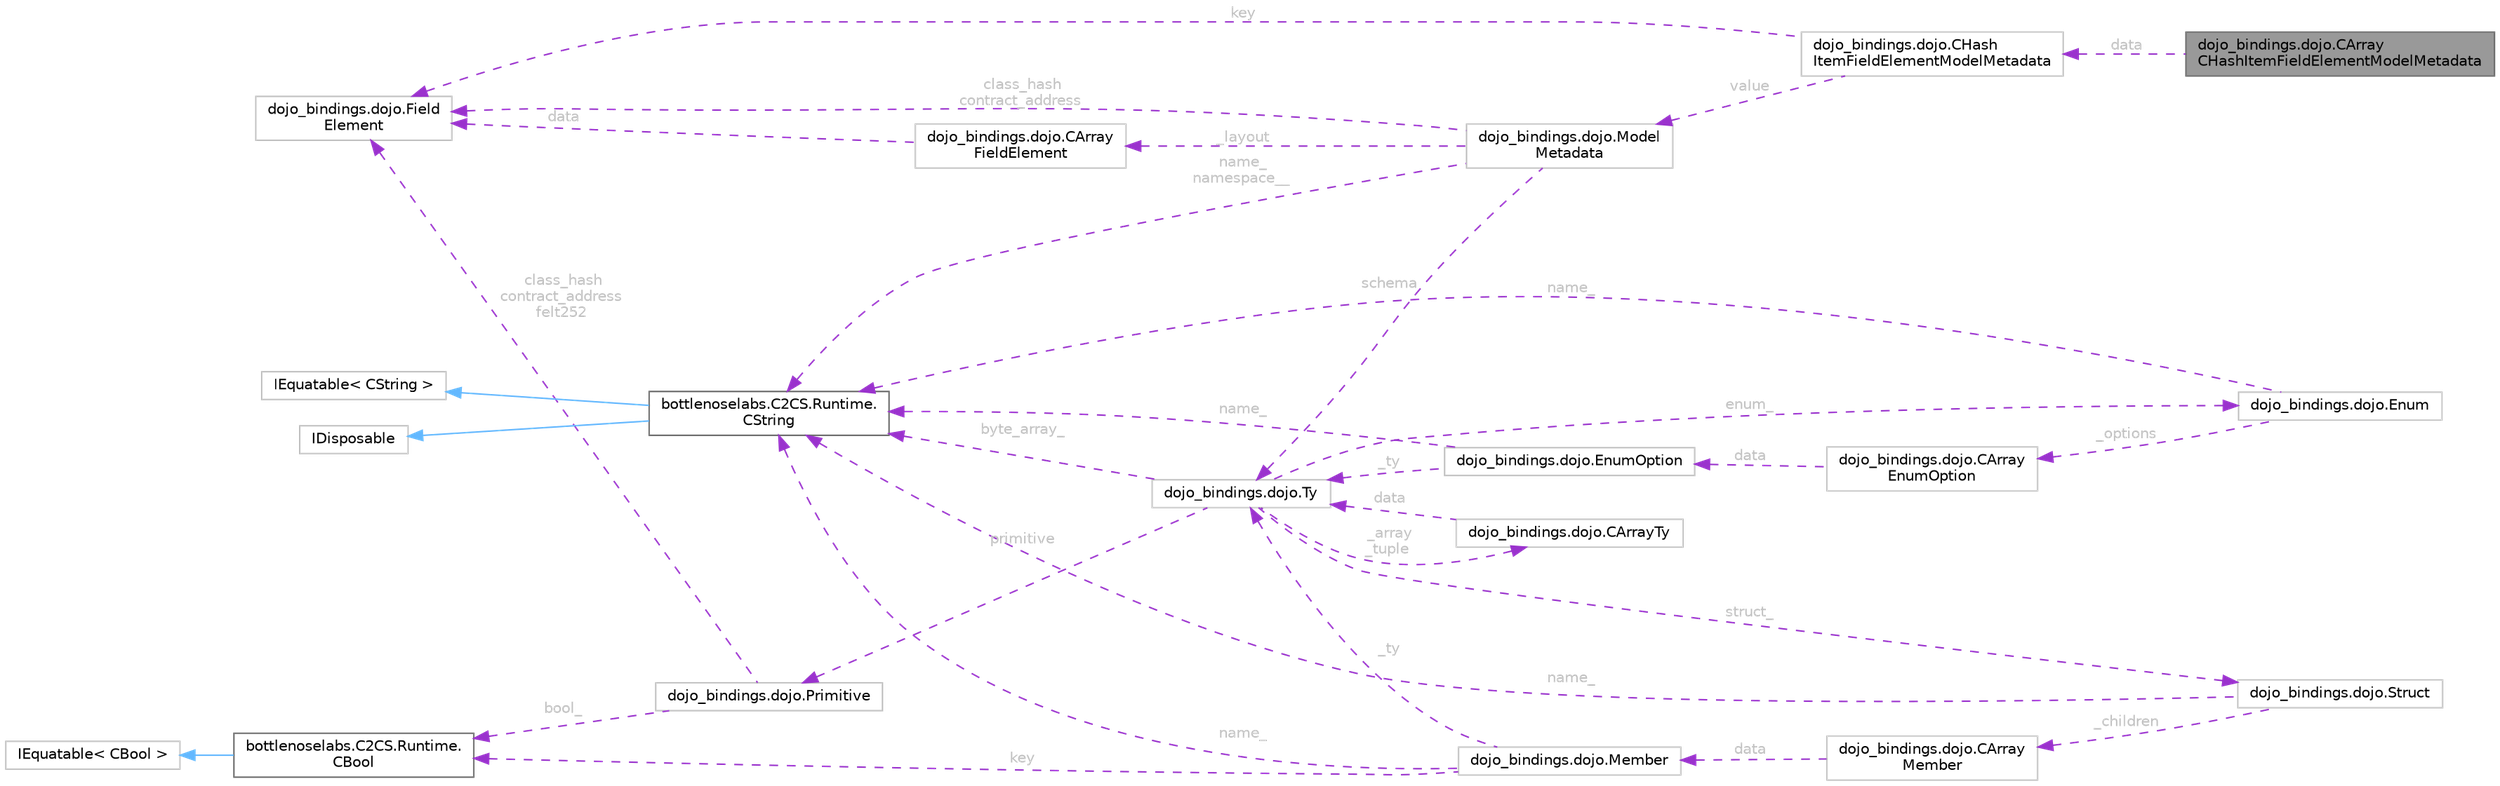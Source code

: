 digraph "dojo_bindings.dojo.CArrayCHashItemFieldElementModelMetadata"
{
 // LATEX_PDF_SIZE
  bgcolor="transparent";
  edge [fontname=Helvetica,fontsize=10,labelfontname=Helvetica,labelfontsize=10];
  node [fontname=Helvetica,fontsize=10,shape=box,height=0.2,width=0.4];
  rankdir="LR";
  Node1 [id="Node000001",label="dojo_bindings.dojo.CArray\lCHashItemFieldElementModelMetadata",height=0.2,width=0.4,color="gray40", fillcolor="grey60", style="filled", fontcolor="black",tooltip=" "];
  Node2 -> Node1 [id="edge1_Node000001_Node000002",dir="back",color="darkorchid3",style="dashed",tooltip=" ",label=" data",fontcolor="grey" ];
  Node2 [id="Node000002",label="dojo_bindings.dojo.CHash\lItemFieldElementModelMetadata",height=0.2,width=0.4,color="grey75", fillcolor="white", style="filled",URL="$structdojo__bindings_1_1dojo_1_1_c_hash_item_field_element_model_metadata.html",tooltip=" "];
  Node3 -> Node2 [id="edge2_Node000002_Node000003",dir="back",color="darkorchid3",style="dashed",tooltip=" ",label=" key",fontcolor="grey" ];
  Node3 [id="Node000003",label="dojo_bindings.dojo.Field\lElement",height=0.2,width=0.4,color="grey75", fillcolor="white", style="filled",URL="$structdojo__bindings_1_1dojo_1_1_field_element.html",tooltip=" "];
  Node4 -> Node2 [id="edge3_Node000002_Node000004",dir="back",color="darkorchid3",style="dashed",tooltip=" ",label=" value",fontcolor="grey" ];
  Node4 [id="Node000004",label="dojo_bindings.dojo.Model\lMetadata",height=0.2,width=0.4,color="grey75", fillcolor="white", style="filled",URL="$structdojo__bindings_1_1dojo_1_1_model_metadata.html",tooltip=" "];
  Node5 -> Node4 [id="edge4_Node000004_Node000005",dir="back",color="darkorchid3",style="dashed",tooltip=" ",label=" schema",fontcolor="grey" ];
  Node5 [id="Node000005",label="dojo_bindings.dojo.Ty",height=0.2,width=0.4,color="grey75", fillcolor="white", style="filled",URL="$structdojo__bindings_1_1dojo_1_1_ty.html",tooltip=" "];
  Node6 -> Node5 [id="edge5_Node000005_Node000006",dir="back",color="darkorchid3",style="dashed",tooltip=" ",label=" struct_",fontcolor="grey" ];
  Node6 [id="Node000006",label="dojo_bindings.dojo.Struct",height=0.2,width=0.4,color="grey75", fillcolor="white", style="filled",URL="$structdojo__bindings_1_1dojo_1_1_struct.html",tooltip=" "];
  Node7 -> Node6 [id="edge6_Node000006_Node000007",dir="back",color="darkorchid3",style="dashed",tooltip=" ",label=" name_",fontcolor="grey" ];
  Node7 [id="Node000007",label="bottlenoselabs.C2CS.Runtime.\lCString",height=0.2,width=0.4,color="gray40", fillcolor="white", style="filled",URL="$structbottlenoselabs_1_1_c2_c_s_1_1_runtime_1_1_c_string.html",tooltip="A pointer value type of bytes that represent a string; the C type char*."];
  Node8 -> Node7 [id="edge7_Node000007_Node000008",dir="back",color="steelblue1",style="solid",tooltip=" "];
  Node8 [id="Node000008",label="IEquatable\< CString \>",height=0.2,width=0.4,color="grey75", fillcolor="white", style="filled",tooltip=" "];
  Node9 -> Node7 [id="edge8_Node000007_Node000009",dir="back",color="steelblue1",style="solid",tooltip=" "];
  Node9 [id="Node000009",label="IDisposable",height=0.2,width=0.4,color="grey75", fillcolor="white", style="filled",tooltip=" "];
  Node10 -> Node6 [id="edge9_Node000006_Node000010",dir="back",color="darkorchid3",style="dashed",tooltip=" ",label=" _children",fontcolor="grey" ];
  Node10 [id="Node000010",label="dojo_bindings.dojo.CArray\lMember",height=0.2,width=0.4,color="grey75", fillcolor="white", style="filled",URL="$structdojo__bindings_1_1dojo_1_1_c_array_member.html",tooltip=" "];
  Node11 -> Node10 [id="edge10_Node000010_Node000011",dir="back",color="darkorchid3",style="dashed",tooltip=" ",label=" data",fontcolor="grey" ];
  Node11 [id="Node000011",label="dojo_bindings.dojo.Member",height=0.2,width=0.4,color="grey75", fillcolor="white", style="filled",URL="$structdojo__bindings_1_1dojo_1_1_member.html",tooltip=" "];
  Node7 -> Node11 [id="edge11_Node000011_Node000007",dir="back",color="darkorchid3",style="dashed",tooltip=" ",label=" name_",fontcolor="grey" ];
  Node5 -> Node11 [id="edge12_Node000011_Node000005",dir="back",color="darkorchid3",style="dashed",tooltip=" ",label=" _ty",fontcolor="grey" ];
  Node12 -> Node11 [id="edge13_Node000011_Node000012",dir="back",color="darkorchid3",style="dashed",tooltip=" ",label=" key",fontcolor="grey" ];
  Node12 [id="Node000012",label="bottlenoselabs.C2CS.Runtime.\lCBool",height=0.2,width=0.4,color="gray40", fillcolor="white", style="filled",URL="$structbottlenoselabs_1_1_c2_c_s_1_1_runtime_1_1_c_bool.html",tooltip="A boolean value type with the same memory layout as a byte in both managed and unmanaged contexts; eq..."];
  Node13 -> Node12 [id="edge14_Node000012_Node000013",dir="back",color="steelblue1",style="solid",tooltip=" "];
  Node13 [id="Node000013",label="IEquatable\< CBool \>",height=0.2,width=0.4,color="grey75", fillcolor="white", style="filled",tooltip=" "];
  Node14 -> Node5 [id="edge15_Node000005_Node000014",dir="back",color="darkorchid3",style="dashed",tooltip=" ",label=" primitive",fontcolor="grey" ];
  Node14 [id="Node000014",label="dojo_bindings.dojo.Primitive",height=0.2,width=0.4,color="grey75", fillcolor="white", style="filled",URL="$structdojo__bindings_1_1dojo_1_1_primitive.html",tooltip=" "];
  Node12 -> Node14 [id="edge16_Node000014_Node000012",dir="back",color="darkorchid3",style="dashed",tooltip=" ",label=" bool_",fontcolor="grey" ];
  Node3 -> Node14 [id="edge17_Node000014_Node000003",dir="back",color="darkorchid3",style="dashed",tooltip=" ",label=" class_hash\ncontract_address\nfelt252",fontcolor="grey" ];
  Node15 -> Node5 [id="edge18_Node000005_Node000015",dir="back",color="darkorchid3",style="dashed",tooltip=" ",label=" enum_",fontcolor="grey" ];
  Node15 [id="Node000015",label="dojo_bindings.dojo.Enum",height=0.2,width=0.4,color="grey75", fillcolor="white", style="filled",URL="$structdojo__bindings_1_1dojo_1_1_enum.html",tooltip=" "];
  Node7 -> Node15 [id="edge19_Node000015_Node000007",dir="back",color="darkorchid3",style="dashed",tooltip=" ",label=" name_",fontcolor="grey" ];
  Node16 -> Node15 [id="edge20_Node000015_Node000016",dir="back",color="darkorchid3",style="dashed",tooltip=" ",label=" _options",fontcolor="grey" ];
  Node16 [id="Node000016",label="dojo_bindings.dojo.CArray\lEnumOption",height=0.2,width=0.4,color="grey75", fillcolor="white", style="filled",URL="$structdojo__bindings_1_1dojo_1_1_c_array_enum_option.html",tooltip=" "];
  Node17 -> Node16 [id="edge21_Node000016_Node000017",dir="back",color="darkorchid3",style="dashed",tooltip=" ",label=" data",fontcolor="grey" ];
  Node17 [id="Node000017",label="dojo_bindings.dojo.EnumOption",height=0.2,width=0.4,color="grey75", fillcolor="white", style="filled",URL="$structdojo__bindings_1_1dojo_1_1_enum_option.html",tooltip=" "];
  Node7 -> Node17 [id="edge22_Node000017_Node000007",dir="back",color="darkorchid3",style="dashed",tooltip=" ",label=" name_",fontcolor="grey" ];
  Node5 -> Node17 [id="edge23_Node000017_Node000005",dir="back",color="darkorchid3",style="dashed",tooltip=" ",label=" _ty",fontcolor="grey" ];
  Node18 -> Node5 [id="edge24_Node000005_Node000018",dir="back",color="darkorchid3",style="dashed",tooltip=" ",label=" _array\n_tuple",fontcolor="grey" ];
  Node18 [id="Node000018",label="dojo_bindings.dojo.CArrayTy",height=0.2,width=0.4,color="grey75", fillcolor="white", style="filled",URL="$structdojo__bindings_1_1dojo_1_1_c_array_ty.html",tooltip=" "];
  Node5 -> Node18 [id="edge25_Node000018_Node000005",dir="back",color="darkorchid3",style="dashed",tooltip=" ",label=" data",fontcolor="grey" ];
  Node7 -> Node5 [id="edge26_Node000005_Node000007",dir="back",color="darkorchid3",style="dashed",tooltip=" ",label=" byte_array_",fontcolor="grey" ];
  Node7 -> Node4 [id="edge27_Node000004_Node000007",dir="back",color="darkorchid3",style="dashed",tooltip=" ",label=" name_\nnamespace__",fontcolor="grey" ];
  Node3 -> Node4 [id="edge28_Node000004_Node000003",dir="back",color="darkorchid3",style="dashed",tooltip=" ",label=" class_hash\ncontract_address",fontcolor="grey" ];
  Node19 -> Node4 [id="edge29_Node000004_Node000019",dir="back",color="darkorchid3",style="dashed",tooltip=" ",label=" _layout",fontcolor="grey" ];
  Node19 [id="Node000019",label="dojo_bindings.dojo.CArray\lFieldElement",height=0.2,width=0.4,color="grey75", fillcolor="white", style="filled",URL="$structdojo__bindings_1_1dojo_1_1_c_array_field_element.html",tooltip=" "];
  Node3 -> Node19 [id="edge30_Node000019_Node000003",dir="back",color="darkorchid3",style="dashed",tooltip=" ",label=" data",fontcolor="grey" ];
}
